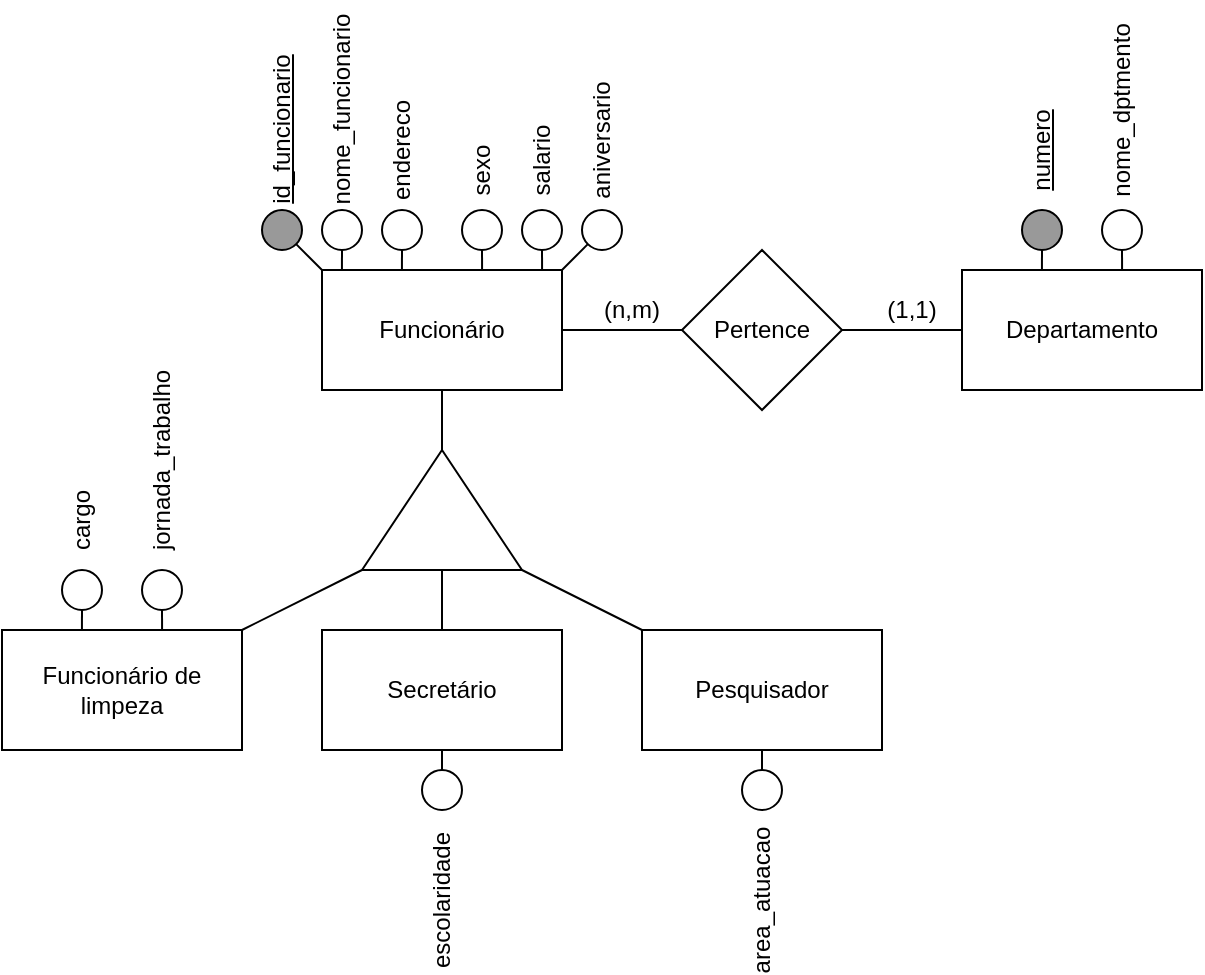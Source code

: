 <mxfile version="17.4.5" type="github">
  <diagram id="7Qw6pbEeIzk2xIP6izjz" name="Page-1">
    <mxGraphModel dx="889" dy="403" grid="1" gridSize="10" guides="1" tooltips="1" connect="1" arrows="1" fold="1" page="1" pageScale="1" pageWidth="827" pageHeight="1169" math="0" shadow="0">
      <root>
        <mxCell id="0" />
        <mxCell id="1" parent="0" />
        <mxCell id="CRHBmkcnd31kH2aSU4Qs-1" value="Funcionário" style="rounded=0;whiteSpace=wrap;html=1;" parent="1" vertex="1">
          <mxGeometry x="200" y="150" width="120" height="60" as="geometry" />
        </mxCell>
        <mxCell id="CRHBmkcnd31kH2aSU4Qs-2" value="" style="triangle;whiteSpace=wrap;html=1;rotation=-90;" parent="1" vertex="1">
          <mxGeometry x="230" y="230" width="60" height="80" as="geometry" />
        </mxCell>
        <mxCell id="CRHBmkcnd31kH2aSU4Qs-3" value="" style="endArrow=none;html=1;rounded=0;" parent="1" source="CRHBmkcnd31kH2aSU4Qs-2" target="CRHBmkcnd31kH2aSU4Qs-1" edge="1">
          <mxGeometry width="50" height="50" relative="1" as="geometry">
            <mxPoint x="268.378" y="242.432" as="sourcePoint" />
            <mxPoint x="180" y="260" as="targetPoint" />
          </mxGeometry>
        </mxCell>
        <mxCell id="CRHBmkcnd31kH2aSU4Qs-4" value="Funcionário de limpeza" style="rounded=0;whiteSpace=wrap;html=1;" parent="1" vertex="1">
          <mxGeometry x="40" y="330" width="120" height="60" as="geometry" />
        </mxCell>
        <mxCell id="CRHBmkcnd31kH2aSU4Qs-5" value="Secretário" style="rounded=0;whiteSpace=wrap;html=1;" parent="1" vertex="1">
          <mxGeometry x="200" y="330" width="120" height="60" as="geometry" />
        </mxCell>
        <mxCell id="CRHBmkcnd31kH2aSU4Qs-6" value="Pesquisador" style="rounded=0;whiteSpace=wrap;html=1;" parent="1" vertex="1">
          <mxGeometry x="360" y="330" width="120" height="60" as="geometry" />
        </mxCell>
        <mxCell id="CRHBmkcnd31kH2aSU4Qs-7" value="" style="endArrow=none;html=1;rounded=0;entryX=0;entryY=0;entryDx=0;entryDy=0;entryPerimeter=0;" parent="1" source="CRHBmkcnd31kH2aSU4Qs-4" target="CRHBmkcnd31kH2aSU4Qs-2" edge="1">
          <mxGeometry width="50" height="50" relative="1" as="geometry">
            <mxPoint x="130" y="240" as="sourcePoint" />
            <mxPoint x="180" y="190" as="targetPoint" />
          </mxGeometry>
        </mxCell>
        <mxCell id="CRHBmkcnd31kH2aSU4Qs-8" value="" style="endArrow=none;html=1;rounded=0;" parent="1" source="CRHBmkcnd31kH2aSU4Qs-2" target="CRHBmkcnd31kH2aSU4Qs-5" edge="1">
          <mxGeometry width="50" height="50" relative="1" as="geometry">
            <mxPoint x="330" y="270" as="sourcePoint" />
            <mxPoint x="380" y="220" as="targetPoint" />
          </mxGeometry>
        </mxCell>
        <mxCell id="CRHBmkcnd31kH2aSU4Qs-9" value="" style="endArrow=none;html=1;rounded=0;entryX=0;entryY=1;entryDx=0;entryDy=0;entryPerimeter=0;" parent="1" source="CRHBmkcnd31kH2aSU4Qs-6" target="CRHBmkcnd31kH2aSU4Qs-2" edge="1">
          <mxGeometry width="50" height="50" relative="1" as="geometry">
            <mxPoint x="380" y="260" as="sourcePoint" />
            <mxPoint x="430" y="210" as="targetPoint" />
          </mxGeometry>
        </mxCell>
        <mxCell id="CRHBmkcnd31kH2aSU4Qs-10" value="" style="ellipse;whiteSpace=wrap;html=1;aspect=fixed;fillColor=#999999;" parent="1" vertex="1">
          <mxGeometry x="170" y="120" width="20" height="20" as="geometry" />
        </mxCell>
        <mxCell id="CRHBmkcnd31kH2aSU4Qs-11" value="" style="ellipse;whiteSpace=wrap;html=1;aspect=fixed;" parent="1" vertex="1">
          <mxGeometry x="300" y="120" width="20" height="20" as="geometry" />
        </mxCell>
        <mxCell id="CRHBmkcnd31kH2aSU4Qs-12" value="" style="ellipse;whiteSpace=wrap;html=1;aspect=fixed;" parent="1" vertex="1">
          <mxGeometry x="230" y="120" width="20" height="20" as="geometry" />
        </mxCell>
        <mxCell id="CRHBmkcnd31kH2aSU4Qs-13" value="" style="ellipse;whiteSpace=wrap;html=1;aspect=fixed;" parent="1" vertex="1">
          <mxGeometry x="200" y="120" width="20" height="20" as="geometry" />
        </mxCell>
        <mxCell id="CRHBmkcnd31kH2aSU4Qs-14" value="" style="ellipse;whiteSpace=wrap;html=1;aspect=fixed;" parent="1" vertex="1">
          <mxGeometry x="270" y="120" width="20" height="20" as="geometry" />
        </mxCell>
        <mxCell id="CRHBmkcnd31kH2aSU4Qs-15" value="" style="endArrow=none;html=1;rounded=0;exitX=0;exitY=0;exitDx=0;exitDy=0;" parent="1" source="CRHBmkcnd31kH2aSU4Qs-1" target="CRHBmkcnd31kH2aSU4Qs-10" edge="1">
          <mxGeometry width="50" height="50" relative="1" as="geometry">
            <mxPoint x="145" y="215" as="sourcePoint" />
            <mxPoint x="195" y="165" as="targetPoint" />
          </mxGeometry>
        </mxCell>
        <mxCell id="CRHBmkcnd31kH2aSU4Qs-16" value="" style="endArrow=none;html=1;rounded=0;exitX=0.083;exitY=0;exitDx=0;exitDy=0;exitPerimeter=0;" parent="1" source="CRHBmkcnd31kH2aSU4Qs-1" target="CRHBmkcnd31kH2aSU4Qs-13" edge="1">
          <mxGeometry width="50" height="50" relative="1" as="geometry">
            <mxPoint x="145" y="225" as="sourcePoint" />
            <mxPoint x="195" y="175" as="targetPoint" />
          </mxGeometry>
        </mxCell>
        <mxCell id="CRHBmkcnd31kH2aSU4Qs-17" value="" style="endArrow=none;html=1;rounded=0;entryX=0.917;entryY=0;entryDx=0;entryDy=0;entryPerimeter=0;" parent="1" source="CRHBmkcnd31kH2aSU4Qs-11" target="CRHBmkcnd31kH2aSU4Qs-1" edge="1">
          <mxGeometry width="50" height="50" relative="1" as="geometry">
            <mxPoint x="335" y="185" as="sourcePoint" />
            <mxPoint x="335" y="155" as="targetPoint" />
          </mxGeometry>
        </mxCell>
        <mxCell id="CRHBmkcnd31kH2aSU4Qs-18" value="" style="endArrow=none;html=1;rounded=0;exitX=0.667;exitY=0;exitDx=0;exitDy=0;exitPerimeter=0;" parent="1" source="CRHBmkcnd31kH2aSU4Qs-1" target="CRHBmkcnd31kH2aSU4Qs-14" edge="1">
          <mxGeometry width="50" height="50" relative="1" as="geometry">
            <mxPoint x="175" y="205" as="sourcePoint" />
            <mxPoint x="225" y="155" as="targetPoint" />
          </mxGeometry>
        </mxCell>
        <mxCell id="CRHBmkcnd31kH2aSU4Qs-19" value="" style="endArrow=none;html=1;rounded=0;exitX=0.333;exitY=0;exitDx=0;exitDy=0;exitPerimeter=0;" parent="1" source="CRHBmkcnd31kH2aSU4Qs-1" target="CRHBmkcnd31kH2aSU4Qs-12" edge="1">
          <mxGeometry width="50" height="50" relative="1" as="geometry">
            <mxPoint x="155" y="205" as="sourcePoint" />
            <mxPoint x="205" y="155" as="targetPoint" />
          </mxGeometry>
        </mxCell>
        <mxCell id="CRHBmkcnd31kH2aSU4Qs-20" value="&lt;u&gt;id_funcionario&lt;/u&gt;" style="text;html=1;align=center;verticalAlign=middle;resizable=0;points=[];autosize=1;strokeColor=none;fillColor=none;rotation=-90;" parent="1" vertex="1">
          <mxGeometry x="135" y="70" width="90" height="20" as="geometry" />
        </mxCell>
        <mxCell id="CRHBmkcnd31kH2aSU4Qs-21" value="" style="ellipse;whiteSpace=wrap;html=1;aspect=fixed;" parent="1" vertex="1">
          <mxGeometry x="330" y="120" width="20" height="20" as="geometry" />
        </mxCell>
        <mxCell id="CRHBmkcnd31kH2aSU4Qs-23" value="" style="endArrow=none;html=1;rounded=0;exitX=1;exitY=0;exitDx=0;exitDy=0;" parent="1" source="CRHBmkcnd31kH2aSU4Qs-1" target="CRHBmkcnd31kH2aSU4Qs-21" edge="1">
          <mxGeometry width="50" height="50" relative="1" as="geometry">
            <mxPoint x="347.93" y="157.93" as="sourcePoint" />
            <mxPoint x="335.001" y="145.001" as="targetPoint" />
          </mxGeometry>
        </mxCell>
        <mxCell id="iezXjp6sgA-Jna7iGOo4-1" value="nome_funcionario" style="text;html=1;align=center;verticalAlign=middle;resizable=0;points=[];autosize=1;strokeColor=none;fillColor=none;rotation=-90;" vertex="1" parent="1">
          <mxGeometry x="155" y="60" width="110" height="20" as="geometry" />
        </mxCell>
        <mxCell id="iezXjp6sgA-Jna7iGOo4-2" value="endereco" style="text;html=1;strokeColor=none;fillColor=none;align=center;verticalAlign=middle;whiteSpace=wrap;rounded=0;rotation=-90;" vertex="1" parent="1">
          <mxGeometry x="210" y="75" width="60" height="30" as="geometry" />
        </mxCell>
        <mxCell id="iezXjp6sgA-Jna7iGOo4-3" value="sexo" style="text;html=1;strokeColor=none;fillColor=none;align=center;verticalAlign=middle;whiteSpace=wrap;rounded=0;rotation=-90;" vertex="1" parent="1">
          <mxGeometry x="250" y="85" width="60" height="30" as="geometry" />
        </mxCell>
        <mxCell id="iezXjp6sgA-Jna7iGOo4-4" value="salario" style="text;html=1;strokeColor=none;fillColor=none;align=center;verticalAlign=middle;whiteSpace=wrap;rounded=0;rotation=-90;" vertex="1" parent="1">
          <mxGeometry x="280" y="80" width="60" height="30" as="geometry" />
        </mxCell>
        <mxCell id="iezXjp6sgA-Jna7iGOo4-5" value="aniversario" style="text;html=1;strokeColor=none;fillColor=none;align=center;verticalAlign=middle;whiteSpace=wrap;rounded=0;rotation=-90;" vertex="1" parent="1">
          <mxGeometry x="310" y="70" width="60" height="30" as="geometry" />
        </mxCell>
        <mxCell id="iezXjp6sgA-Jna7iGOo4-7" value="" style="ellipse;whiteSpace=wrap;html=1;aspect=fixed;" vertex="1" parent="1">
          <mxGeometry x="70" y="300" width="20" height="20" as="geometry" />
        </mxCell>
        <mxCell id="iezXjp6sgA-Jna7iGOo4-8" value="" style="ellipse;whiteSpace=wrap;html=1;aspect=fixed;" vertex="1" parent="1">
          <mxGeometry x="250" y="400" width="20" height="20" as="geometry" />
        </mxCell>
        <mxCell id="iezXjp6sgA-Jna7iGOo4-10" value="" style="ellipse;whiteSpace=wrap;html=1;aspect=fixed;" vertex="1" parent="1">
          <mxGeometry x="110" y="300" width="20" height="20" as="geometry" />
        </mxCell>
        <mxCell id="iezXjp6sgA-Jna7iGOo4-11" value="" style="ellipse;whiteSpace=wrap;html=1;aspect=fixed;" vertex="1" parent="1">
          <mxGeometry x="410" y="400" width="20" height="20" as="geometry" />
        </mxCell>
        <mxCell id="iezXjp6sgA-Jna7iGOo4-12" value="area_atuacao" style="text;html=1;strokeColor=none;fillColor=none;align=center;verticalAlign=middle;whiteSpace=wrap;rounded=0;rotation=-90;" vertex="1" parent="1">
          <mxGeometry x="390" y="450" width="60" height="30" as="geometry" />
        </mxCell>
        <mxCell id="iezXjp6sgA-Jna7iGOo4-13" value="escolaridade" style="text;html=1;strokeColor=none;fillColor=none;align=center;verticalAlign=middle;whiteSpace=wrap;rounded=0;rotation=-90;" vertex="1" parent="1">
          <mxGeometry x="230" y="450" width="60" height="30" as="geometry" />
        </mxCell>
        <mxCell id="iezXjp6sgA-Jna7iGOo4-14" value="cargo" style="text;html=1;strokeColor=none;fillColor=none;align=center;verticalAlign=middle;whiteSpace=wrap;rounded=0;rotation=-90;" vertex="1" parent="1">
          <mxGeometry x="50" y="260" width="60" height="30" as="geometry" />
        </mxCell>
        <mxCell id="iezXjp6sgA-Jna7iGOo4-15" value="jornada_trabalho" style="text;html=1;strokeColor=none;fillColor=none;align=center;verticalAlign=middle;whiteSpace=wrap;rounded=0;rotation=-90;" vertex="1" parent="1">
          <mxGeometry x="90" y="230" width="60" height="30" as="geometry" />
        </mxCell>
        <mxCell id="iezXjp6sgA-Jna7iGOo4-16" value="" style="endArrow=none;html=1;rounded=0;entryX=0.333;entryY=0;entryDx=0;entryDy=0;entryPerimeter=0;" edge="1" parent="1" source="iezXjp6sgA-Jna7iGOo4-7" target="CRHBmkcnd31kH2aSU4Qs-4">
          <mxGeometry width="50" height="50" relative="1" as="geometry">
            <mxPoint x="-30" y="470" as="sourcePoint" />
            <mxPoint x="20" y="420" as="targetPoint" />
          </mxGeometry>
        </mxCell>
        <mxCell id="iezXjp6sgA-Jna7iGOo4-17" value="" style="endArrow=none;html=1;rounded=0;" edge="1" parent="1" source="CRHBmkcnd31kH2aSU4Qs-5" target="iezXjp6sgA-Jna7iGOo4-8">
          <mxGeometry width="50" height="50" relative="1" as="geometry">
            <mxPoint x="150" y="470" as="sourcePoint" />
            <mxPoint x="200" y="420" as="targetPoint" />
          </mxGeometry>
        </mxCell>
        <mxCell id="iezXjp6sgA-Jna7iGOo4-18" value="" style="endArrow=none;html=1;rounded=0;exitX=0.667;exitY=0;exitDx=0;exitDy=0;exitPerimeter=0;" edge="1" parent="1" source="CRHBmkcnd31kH2aSU4Qs-4" target="iezXjp6sgA-Jna7iGOo4-10">
          <mxGeometry width="50" height="50" relative="1" as="geometry">
            <mxPoint x="310" y="490" as="sourcePoint" />
            <mxPoint x="360" y="440" as="targetPoint" />
          </mxGeometry>
        </mxCell>
        <mxCell id="iezXjp6sgA-Jna7iGOo4-19" value="" style="endArrow=none;html=1;rounded=0;" edge="1" parent="1" source="iezXjp6sgA-Jna7iGOo4-11" target="CRHBmkcnd31kH2aSU4Qs-6">
          <mxGeometry width="50" height="50" relative="1" as="geometry">
            <mxPoint x="409.96" y="400.0" as="sourcePoint" />
            <mxPoint x="410" y="410.0" as="targetPoint" />
          </mxGeometry>
        </mxCell>
        <mxCell id="iezXjp6sgA-Jna7iGOo4-20" value="Pertence" style="rhombus;whiteSpace=wrap;html=1;" vertex="1" parent="1">
          <mxGeometry x="380" y="140" width="80" height="80" as="geometry" />
        </mxCell>
        <mxCell id="iezXjp6sgA-Jna7iGOo4-21" value="" style="endArrow=none;html=1;rounded=0;" edge="1" parent="1" source="CRHBmkcnd31kH2aSU4Qs-1" target="iezXjp6sgA-Jna7iGOo4-20">
          <mxGeometry width="50" height="50" relative="1" as="geometry">
            <mxPoint x="125" y="265" as="sourcePoint" />
            <mxPoint x="175" y="215" as="targetPoint" />
          </mxGeometry>
        </mxCell>
        <mxCell id="iezXjp6sgA-Jna7iGOo4-22" value="Departamento" style="rounded=0;whiteSpace=wrap;html=1;" vertex="1" parent="1">
          <mxGeometry x="520" y="150" width="120" height="60" as="geometry" />
        </mxCell>
        <mxCell id="iezXjp6sgA-Jna7iGOo4-23" value="" style="endArrow=none;html=1;rounded=0;" edge="1" parent="1" source="iezXjp6sgA-Jna7iGOo4-20" target="iezXjp6sgA-Jna7iGOo4-22">
          <mxGeometry width="50" height="50" relative="1" as="geometry">
            <mxPoint x="465" y="185" as="sourcePoint" />
            <mxPoint x="515" y="135" as="targetPoint" />
          </mxGeometry>
        </mxCell>
        <mxCell id="iezXjp6sgA-Jna7iGOo4-24" value="(1,1)" style="text;html=1;strokeColor=none;fillColor=none;align=center;verticalAlign=middle;whiteSpace=wrap;rounded=0;" vertex="1" parent="1">
          <mxGeometry x="465" y="155" width="60" height="30" as="geometry" />
        </mxCell>
        <mxCell id="iezXjp6sgA-Jna7iGOo4-25" value="(n,m)" style="text;html=1;strokeColor=none;fillColor=none;align=center;verticalAlign=middle;whiteSpace=wrap;rounded=0;" vertex="1" parent="1">
          <mxGeometry x="325" y="155" width="60" height="30" as="geometry" />
        </mxCell>
        <mxCell id="iezXjp6sgA-Jna7iGOo4-26" value="" style="ellipse;whiteSpace=wrap;html=1;aspect=fixed;fillColor=#999999;" vertex="1" parent="1">
          <mxGeometry x="550" y="120" width="20" height="20" as="geometry" />
        </mxCell>
        <mxCell id="iezXjp6sgA-Jna7iGOo4-27" value="" style="ellipse;whiteSpace=wrap;html=1;aspect=fixed;" vertex="1" parent="1">
          <mxGeometry x="590" y="120" width="20" height="20" as="geometry" />
        </mxCell>
        <mxCell id="iezXjp6sgA-Jna7iGOo4-28" value="" style="endArrow=none;html=1;rounded=0;entryX=0.333;entryY=0;entryDx=0;entryDy=0;entryPerimeter=0;" edge="1" parent="1" source="iezXjp6sgA-Jna7iGOo4-26" target="iezXjp6sgA-Jna7iGOo4-22">
          <mxGeometry width="50" height="50" relative="1" as="geometry">
            <mxPoint x="495" y="305" as="sourcePoint" />
            <mxPoint x="545" y="255" as="targetPoint" />
          </mxGeometry>
        </mxCell>
        <mxCell id="iezXjp6sgA-Jna7iGOo4-29" value="" style="endArrow=none;html=1;rounded=0;exitX=0.667;exitY=0;exitDx=0;exitDy=0;exitPerimeter=0;" edge="1" parent="1" source="iezXjp6sgA-Jna7iGOo4-22" target="iezXjp6sgA-Jna7iGOo4-27">
          <mxGeometry width="50" height="50" relative="1" as="geometry">
            <mxPoint x="575" y="145" as="sourcePoint" />
            <mxPoint x="625" y="95" as="targetPoint" />
          </mxGeometry>
        </mxCell>
        <mxCell id="iezXjp6sgA-Jna7iGOo4-30" value="&lt;u&gt;numero&lt;/u&gt;" style="text;html=1;strokeColor=none;fillColor=none;align=center;verticalAlign=middle;whiteSpace=wrap;rounded=0;rotation=-90;" vertex="1" parent="1">
          <mxGeometry x="530" y="75" width="60" height="30" as="geometry" />
        </mxCell>
        <mxCell id="iezXjp6sgA-Jna7iGOo4-31" value="nome_dptmento" style="text;html=1;strokeColor=none;fillColor=none;align=center;verticalAlign=middle;whiteSpace=wrap;rounded=0;rotation=-90;" vertex="1" parent="1">
          <mxGeometry x="570" y="55" width="60" height="30" as="geometry" />
        </mxCell>
      </root>
    </mxGraphModel>
  </diagram>
</mxfile>

